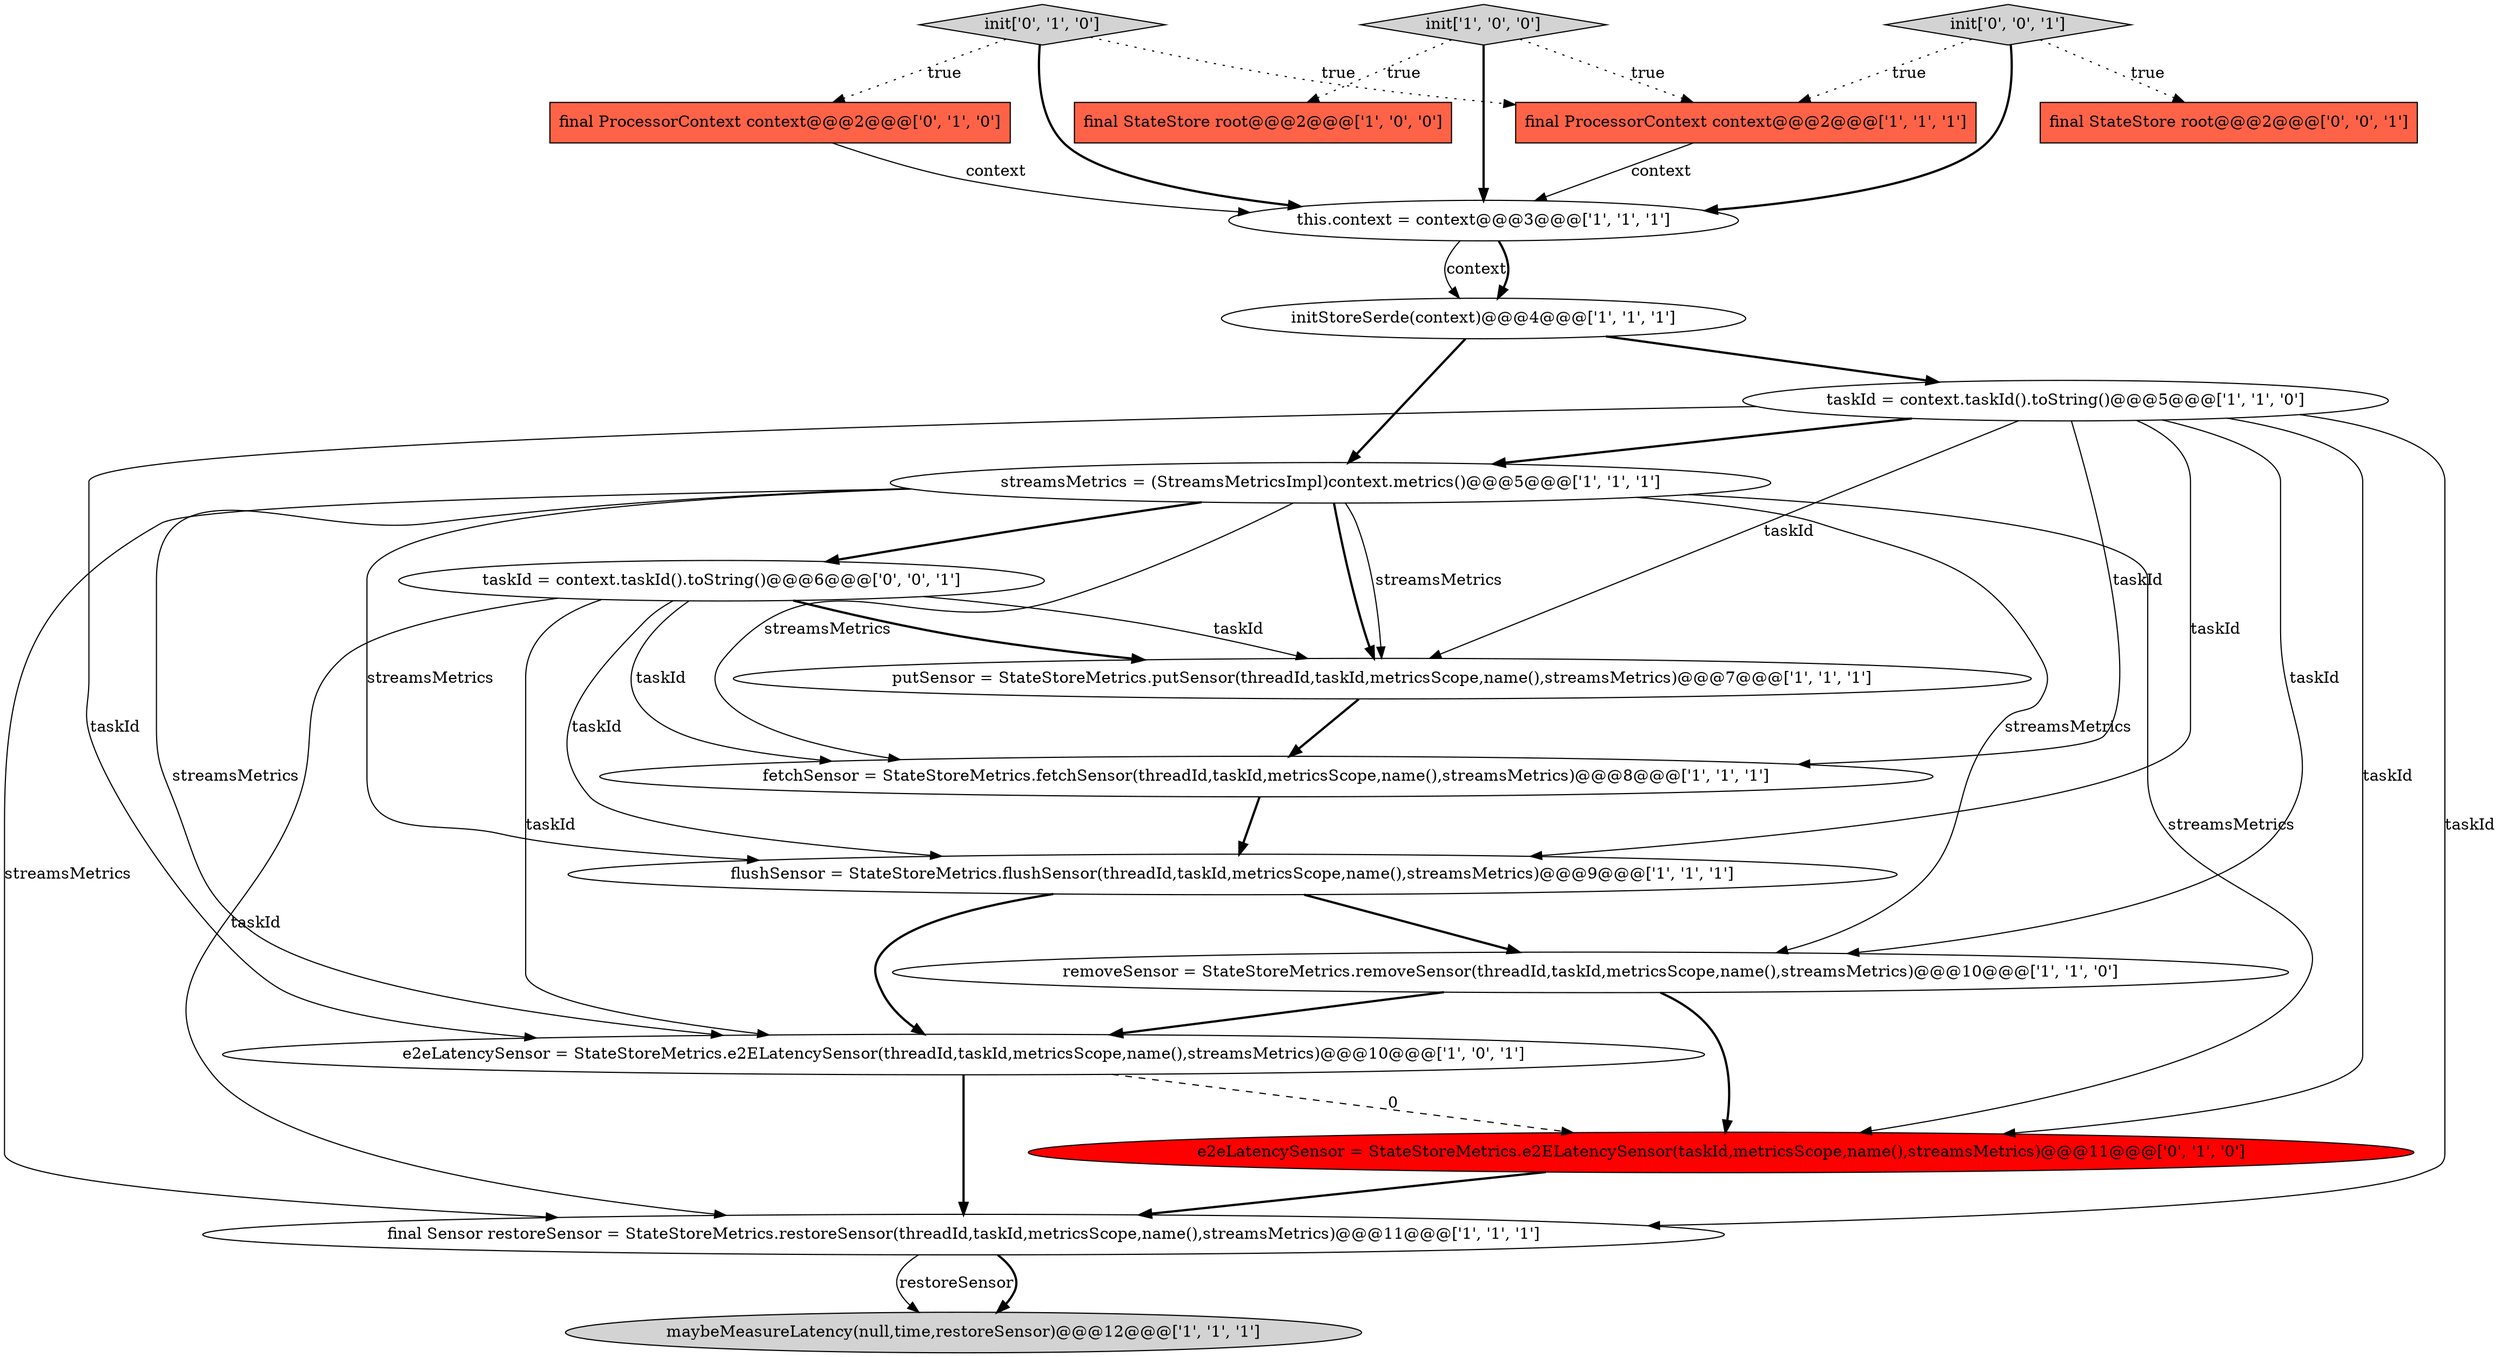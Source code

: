 digraph {
14 [style = filled, label = "init['0', '1', '0']", fillcolor = lightgray, shape = diamond image = "AAA0AAABBB2BBB"];
15 [style = filled, label = "final ProcessorContext context@@@2@@@['0', '1', '0']", fillcolor = tomato, shape = box image = "AAA0AAABBB2BBB"];
2 [style = filled, label = "initStoreSerde(context)@@@4@@@['1', '1', '1']", fillcolor = white, shape = ellipse image = "AAA0AAABBB1BBB"];
5 [style = filled, label = "taskId = context.taskId().toString()@@@5@@@['1', '1', '0']", fillcolor = white, shape = ellipse image = "AAA0AAABBB1BBB"];
8 [style = filled, label = "putSensor = StateStoreMetrics.putSensor(threadId,taskId,metricsScope,name(),streamsMetrics)@@@7@@@['1', '1', '1']", fillcolor = white, shape = ellipse image = "AAA0AAABBB1BBB"];
3 [style = filled, label = "removeSensor = StateStoreMetrics.removeSensor(threadId,taskId,metricsScope,name(),streamsMetrics)@@@10@@@['1', '1', '0']", fillcolor = white, shape = ellipse image = "AAA0AAABBB1BBB"];
7 [style = filled, label = "flushSensor = StateStoreMetrics.flushSensor(threadId,taskId,metricsScope,name(),streamsMetrics)@@@9@@@['1', '1', '1']", fillcolor = white, shape = ellipse image = "AAA0AAABBB1BBB"];
1 [style = filled, label = "streamsMetrics = (StreamsMetricsImpl)context.metrics()@@@5@@@['1', '1', '1']", fillcolor = white, shape = ellipse image = "AAA0AAABBB1BBB"];
11 [style = filled, label = "this.context = context@@@3@@@['1', '1', '1']", fillcolor = white, shape = ellipse image = "AAA0AAABBB1BBB"];
10 [style = filled, label = "maybeMeasureLatency(null,time,restoreSensor)@@@12@@@['1', '1', '1']", fillcolor = lightgray, shape = ellipse image = "AAA0AAABBB1BBB"];
12 [style = filled, label = "final Sensor restoreSensor = StateStoreMetrics.restoreSensor(threadId,taskId,metricsScope,name(),streamsMetrics)@@@11@@@['1', '1', '1']", fillcolor = white, shape = ellipse image = "AAA0AAABBB1BBB"];
9 [style = filled, label = "e2eLatencySensor = StateStoreMetrics.e2ELatencySensor(threadId,taskId,metricsScope,name(),streamsMetrics)@@@10@@@['1', '0', '1']", fillcolor = white, shape = ellipse image = "AAA0AAABBB1BBB"];
17 [style = filled, label = "final StateStore root@@@2@@@['0', '0', '1']", fillcolor = tomato, shape = box image = "AAA0AAABBB3BBB"];
16 [style = filled, label = "e2eLatencySensor = StateStoreMetrics.e2ELatencySensor(taskId,metricsScope,name(),streamsMetrics)@@@11@@@['0', '1', '0']", fillcolor = red, shape = ellipse image = "AAA1AAABBB2BBB"];
6 [style = filled, label = "fetchSensor = StateStoreMetrics.fetchSensor(threadId,taskId,metricsScope,name(),streamsMetrics)@@@8@@@['1', '1', '1']", fillcolor = white, shape = ellipse image = "AAA0AAABBB1BBB"];
4 [style = filled, label = "final ProcessorContext context@@@2@@@['1', '1', '1']", fillcolor = tomato, shape = box image = "AAA0AAABBB1BBB"];
18 [style = filled, label = "taskId = context.taskId().toString()@@@6@@@['0', '0', '1']", fillcolor = white, shape = ellipse image = "AAA0AAABBB3BBB"];
0 [style = filled, label = "final StateStore root@@@2@@@['1', '0', '0']", fillcolor = tomato, shape = box image = "AAA0AAABBB1BBB"];
13 [style = filled, label = "init['1', '0', '0']", fillcolor = lightgray, shape = diamond image = "AAA0AAABBB1BBB"];
19 [style = filled, label = "init['0', '0', '1']", fillcolor = lightgray, shape = diamond image = "AAA0AAABBB3BBB"];
12->10 [style = solid, label="restoreSensor"];
1->6 [style = solid, label="streamsMetrics"];
9->16 [style = dashed, label="0"];
1->8 [style = bold, label=""];
11->2 [style = solid, label="context"];
19->17 [style = dotted, label="true"];
2->1 [style = bold, label=""];
15->11 [style = solid, label="context"];
1->12 [style = solid, label="streamsMetrics"];
18->6 [style = solid, label="taskId"];
18->7 [style = solid, label="taskId"];
1->18 [style = bold, label=""];
8->6 [style = bold, label=""];
5->8 [style = solid, label="taskId"];
19->11 [style = bold, label=""];
3->16 [style = bold, label=""];
1->3 [style = solid, label="streamsMetrics"];
1->16 [style = solid, label="streamsMetrics"];
13->11 [style = bold, label=""];
11->2 [style = bold, label=""];
7->3 [style = bold, label=""];
1->8 [style = solid, label="streamsMetrics"];
5->3 [style = solid, label="taskId"];
5->6 [style = solid, label="taskId"];
5->9 [style = solid, label="taskId"];
3->9 [style = bold, label=""];
7->9 [style = bold, label=""];
5->1 [style = bold, label=""];
14->15 [style = dotted, label="true"];
12->10 [style = bold, label=""];
5->7 [style = solid, label="taskId"];
13->0 [style = dotted, label="true"];
18->12 [style = solid, label="taskId"];
18->9 [style = solid, label="taskId"];
19->4 [style = dotted, label="true"];
5->16 [style = solid, label="taskId"];
18->8 [style = bold, label=""];
9->12 [style = bold, label=""];
5->12 [style = solid, label="taskId"];
4->11 [style = solid, label="context"];
1->7 [style = solid, label="streamsMetrics"];
6->7 [style = bold, label=""];
14->4 [style = dotted, label="true"];
14->11 [style = bold, label=""];
1->9 [style = solid, label="streamsMetrics"];
16->12 [style = bold, label=""];
13->4 [style = dotted, label="true"];
2->5 [style = bold, label=""];
18->8 [style = solid, label="taskId"];
}
